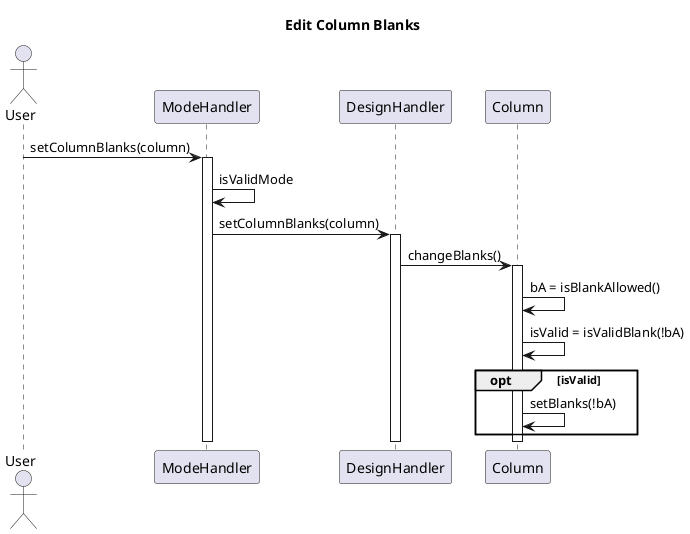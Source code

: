 @startuml
title Edit Column Blanks
Actor User


    User -> ModeHandler: setColumnBlanks(column)
    activate ModeHandler
    ModeHandler -> ModeHandler: isValidMode
    ModeHandler -> DesignHandler: setColumnBlanks(column)
    activate DesignHandler
    DesignHandler -> Column: changeBlanks()
    activate Column
    Column -> Column: bA = isBlankAllowed()
    Column -> Column: isValid = isValidBlank(!bA)
    opt isValid
        Column -> Column: setBlanks(!bA)
    end

    deactivate Column
    deactivate DesignHandler
    deactivate ModeHandler





@enduml